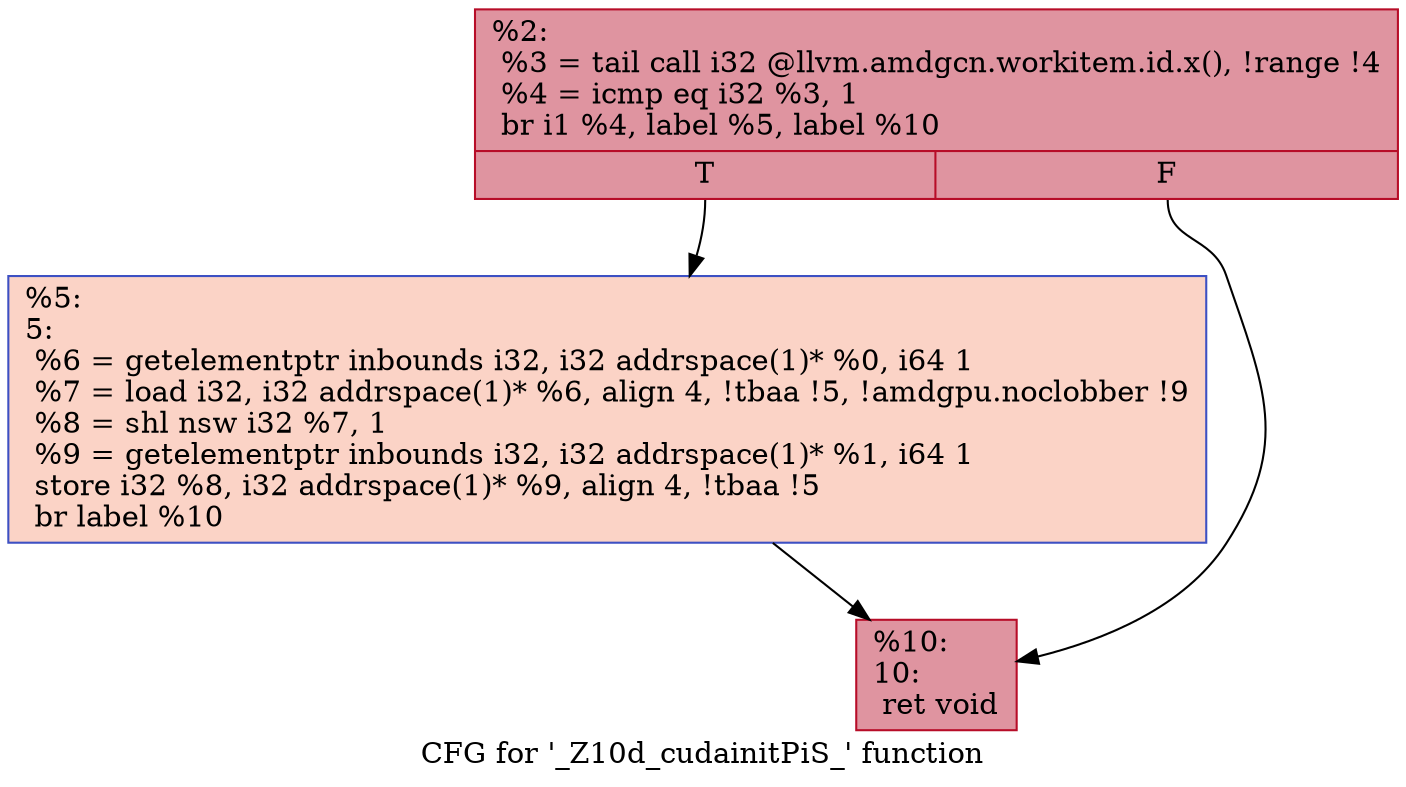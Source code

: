 digraph "CFG for '_Z10d_cudainitPiS_' function" {
	label="CFG for '_Z10d_cudainitPiS_' function";

	Node0x56fbc90 [shape=record,color="#b70d28ff", style=filled, fillcolor="#b70d2870",label="{%2:\l  %3 = tail call i32 @llvm.amdgcn.workitem.id.x(), !range !4\l  %4 = icmp eq i32 %3, 1\l  br i1 %4, label %5, label %10\l|{<s0>T|<s1>F}}"];
	Node0x56fbc90:s0 -> Node0x56fd140;
	Node0x56fbc90:s1 -> Node0x56fd1d0;
	Node0x56fd140 [shape=record,color="#3d50c3ff", style=filled, fillcolor="#f59c7d70",label="{%5:\l5:                                                \l  %6 = getelementptr inbounds i32, i32 addrspace(1)* %0, i64 1\l  %7 = load i32, i32 addrspace(1)* %6, align 4, !tbaa !5, !amdgpu.noclobber !9\l  %8 = shl nsw i32 %7, 1\l  %9 = getelementptr inbounds i32, i32 addrspace(1)* %1, i64 1\l  store i32 %8, i32 addrspace(1)* %9, align 4, !tbaa !5\l  br label %10\l}"];
	Node0x56fd140 -> Node0x56fd1d0;
	Node0x56fd1d0 [shape=record,color="#b70d28ff", style=filled, fillcolor="#b70d2870",label="{%10:\l10:                                               \l  ret void\l}"];
}

